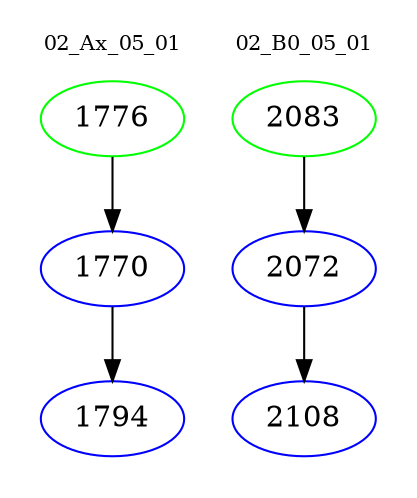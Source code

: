 digraph{
subgraph cluster_0 {
color = white
label = "02_Ax_05_01";
fontsize=10;
T0_1776 [label="1776", color="green"]
T0_1776 -> T0_1770 [color="black"]
T0_1770 [label="1770", color="blue"]
T0_1770 -> T0_1794 [color="black"]
T0_1794 [label="1794", color="blue"]
}
subgraph cluster_1 {
color = white
label = "02_B0_05_01";
fontsize=10;
T1_2083 [label="2083", color="green"]
T1_2083 -> T1_2072 [color="black"]
T1_2072 [label="2072", color="blue"]
T1_2072 -> T1_2108 [color="black"]
T1_2108 [label="2108", color="blue"]
}
}
